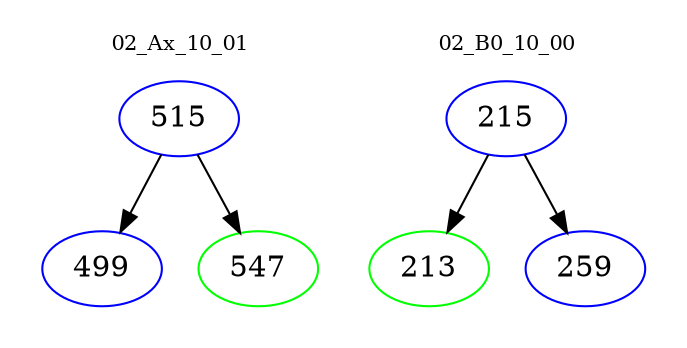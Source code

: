 digraph{
subgraph cluster_0 {
color = white
label = "02_Ax_10_01";
fontsize=10;
T0_515 [label="515", color="blue"]
T0_515 -> T0_499 [color="black"]
T0_499 [label="499", color="blue"]
T0_515 -> T0_547 [color="black"]
T0_547 [label="547", color="green"]
}
subgraph cluster_1 {
color = white
label = "02_B0_10_00";
fontsize=10;
T1_215 [label="215", color="blue"]
T1_215 -> T1_213 [color="black"]
T1_213 [label="213", color="green"]
T1_215 -> T1_259 [color="black"]
T1_259 [label="259", color="blue"]
}
}
